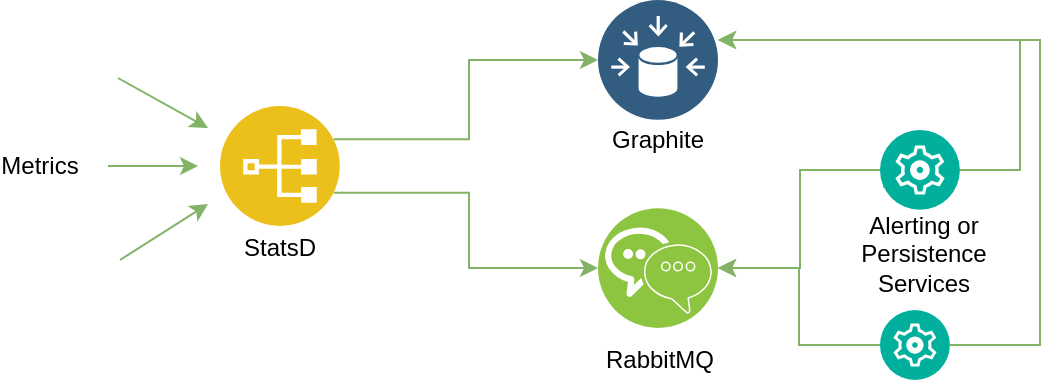 <mxfile version="13.1.14" type="device"><diagram id="Ht1M8jgEwFfnCIfOTk4-" name="Page-1"><mxGraphModel dx="1106" dy="1510" grid="1" gridSize="10" guides="1" tooltips="1" connect="1" arrows="1" fold="1" page="1" pageScale="1" pageWidth="1169" pageHeight="827" math="0" shadow="0"><root><mxCell id="0"/><mxCell id="1" parent="0"/><mxCell id="TJNdgpzwrnzL-863m_bz-18" style="edgeStyle=orthogonalEdgeStyle;rounded=0;orthogonalLoop=1;jettySize=auto;html=1;exitX=0;exitY=0.5;exitDx=0;exitDy=0;entryX=1;entryY=0.5;entryDx=0;entryDy=0;fillColor=#d5e8d4;strokeColor=#82b366;" parent="1" source="TJNdgpzwrnzL-863m_bz-3" target="TJNdgpzwrnzL-863m_bz-5" edge="1"><mxGeometry relative="1" as="geometry"/></mxCell><mxCell id="TJNdgpzwrnzL-863m_bz-28" style="edgeStyle=orthogonalEdgeStyle;rounded=0;orthogonalLoop=1;jettySize=auto;html=1;exitX=1;exitY=0.5;exitDx=0;exitDy=0;fillColor=#d5e8d4;strokeColor=#82b366;" parent="1" edge="1" source="TJNdgpzwrnzL-863m_bz-3"><mxGeometry relative="1" as="geometry"><mxPoint x="659" y="-760" as="targetPoint"/><mxPoint x="789" y="-600" as="sourcePoint"/><Array as="points"><mxPoint x="820" y="-607"/><mxPoint x="820" y="-760"/></Array></mxGeometry></mxCell><mxCell id="TJNdgpzwrnzL-863m_bz-3" value="" style="aspect=fixed;perimeter=ellipsePerimeter;html=1;align=center;shadow=0;dashed=0;fontColor=#4277BB;labelBackgroundColor=#ffffff;fontSize=12;spacingTop=3;image;image=img/lib/ibm/management/management.svg;" parent="1" vertex="1"><mxGeometry x="740" y="-625" width="35" height="35" as="geometry"/></mxCell><mxCell id="TJNdgpzwrnzL-863m_bz-5" value="" style="aspect=fixed;perimeter=ellipsePerimeter;html=1;align=center;shadow=0;dashed=0;fontColor=#4277BB;labelBackgroundColor=#ffffff;fontSize=12;spacingTop=3;image;image=img/lib/ibm/infrastructure/enterprise_messaging.svg;" parent="1" vertex="1"><mxGeometry x="599" y="-676" width="60" height="60" as="geometry"/></mxCell><mxCell id="TJNdgpzwrnzL-863m_bz-7" value="" style="aspect=fixed;perimeter=ellipsePerimeter;html=1;align=center;shadow=0;dashed=0;fontColor=#4277BB;labelBackgroundColor=#ffffff;fontSize=12;spacingTop=3;image;image=img/lib/ibm/data/data_sources.svg;" parent="1" vertex="1"><mxGeometry x="599" y="-780" width="60" height="60" as="geometry"/></mxCell><mxCell id="TJNdgpzwrnzL-863m_bz-23" style="edgeStyle=orthogonalEdgeStyle;rounded=0;orthogonalLoop=1;jettySize=auto;html=1;exitX=1;exitY=0.25;exitDx=0;exitDy=0;entryX=0;entryY=0.5;entryDx=0;entryDy=0;fillColor=#d5e8d4;strokeColor=#82b366;" parent="1" source="TJNdgpzwrnzL-863m_bz-8" target="TJNdgpzwrnzL-863m_bz-7" edge="1"><mxGeometry relative="1" as="geometry"/></mxCell><mxCell id="TJNdgpzwrnzL-863m_bz-24" style="edgeStyle=orthogonalEdgeStyle;rounded=0;orthogonalLoop=1;jettySize=auto;html=1;exitX=1;exitY=0.75;exitDx=0;exitDy=0;entryX=0;entryY=0.5;entryDx=0;entryDy=0;fillColor=#d5e8d4;strokeColor=#82b366;" parent="1" source="TJNdgpzwrnzL-863m_bz-8" target="TJNdgpzwrnzL-863m_bz-5" edge="1"><mxGeometry relative="1" as="geometry"/></mxCell><mxCell id="TJNdgpzwrnzL-863m_bz-8" value="" style="aspect=fixed;perimeter=ellipsePerimeter;html=1;align=center;shadow=0;dashed=0;fontColor=#4277BB;labelBackgroundColor=#ffffff;fontSize=12;spacingTop=3;image;image=img/lib/ibm/applications/index.svg;imageBackground=none;" parent="1" vertex="1"><mxGeometry x="410" y="-727" width="60" height="60" as="geometry"/></mxCell><mxCell id="TJNdgpzwrnzL-863m_bz-17" style="edgeStyle=orthogonalEdgeStyle;rounded=0;orthogonalLoop=1;jettySize=auto;html=1;exitX=0;exitY=0.75;exitDx=0;exitDy=0;entryX=1;entryY=0.5;entryDx=0;entryDy=0;fillColor=#d5e8d4;strokeColor=#82b366;" parent="1" source="TJNdgpzwrnzL-863m_bz-9" target="TJNdgpzwrnzL-863m_bz-5" edge="1"><mxGeometry relative="1" as="geometry"><Array as="points"><mxPoint x="742" y="-695"/><mxPoint x="700" y="-695"/><mxPoint x="700" y="-646"/></Array></mxGeometry></mxCell><mxCell id="TJNdgpzwrnzL-863m_bz-27" style="edgeStyle=orthogonalEdgeStyle;rounded=0;orthogonalLoop=1;jettySize=auto;html=1;fillColor=#d5e8d4;strokeColor=#82b366;" parent="1" edge="1"><mxGeometry relative="1" as="geometry"><mxPoint x="659" y="-760" as="targetPoint"/><mxPoint x="773" y="-695" as="sourcePoint"/><Array as="points"><mxPoint x="810" y="-695"/><mxPoint x="810" y="-760"/></Array></mxGeometry></mxCell><mxCell id="TJNdgpzwrnzL-863m_bz-9" value="" style="aspect=fixed;perimeter=ellipsePerimeter;html=1;align=center;shadow=0;dashed=0;fontColor=#4277BB;labelBackgroundColor=#ffffff;fontSize=12;spacingTop=3;image;image=img/lib/ibm/management/management.svg;" parent="1" vertex="1"><mxGeometry x="740" y="-715" width="40" height="40" as="geometry"/></mxCell><mxCell id="TJNdgpzwrnzL-863m_bz-11" value="StatsD" style="text;html=1;strokeColor=none;fillColor=none;align=center;verticalAlign=middle;whiteSpace=wrap;rounded=0;strokeWidth=1;fontStyle=0" parent="1" vertex="1"><mxGeometry x="420" y="-666" width="40" height="20" as="geometry"/></mxCell><mxCell id="TJNdgpzwrnzL-863m_bz-12" value="Graphite" style="text;html=1;strokeColor=none;fillColor=none;align=center;verticalAlign=middle;whiteSpace=wrap;rounded=0;" parent="1" vertex="1"><mxGeometry x="609" y="-720" width="40" height="20" as="geometry"/></mxCell><mxCell id="TJNdgpzwrnzL-863m_bz-15" value="RabbitMQ" style="text;html=1;strokeColor=none;fillColor=none;align=center;verticalAlign=middle;whiteSpace=wrap;rounded=0;" parent="1" vertex="1"><mxGeometry x="610" y="-610" width="40" height="20" as="geometry"/></mxCell><mxCell id="TJNdgpzwrnzL-863m_bz-25" value="Alerting or Persistence&lt;br&gt;Services" style="text;html=1;strokeColor=none;fillColor=none;align=center;verticalAlign=middle;whiteSpace=wrap;rounded=0;" parent="1" vertex="1"><mxGeometry x="742" y="-663" width="40" height="20" as="geometry"/></mxCell><mxCell id="N2DQTtpIVOuTB7YUXDpu-4" value="" style="endArrow=classic;html=1;fillColor=#d5e8d4;strokeColor=#82b366;" edge="1" parent="1"><mxGeometry width="50" height="50" relative="1" as="geometry"><mxPoint x="360" y="-650" as="sourcePoint"/><mxPoint x="404" y="-678" as="targetPoint"/></mxGeometry></mxCell><mxCell id="N2DQTtpIVOuTB7YUXDpu-6" value="" style="endArrow=classic;html=1;fillColor=#d5e8d4;strokeColor=#82b366;" edge="1" parent="1"><mxGeometry width="50" height="50" relative="1" as="geometry"><mxPoint x="359" y="-741" as="sourcePoint"/><mxPoint x="404" y="-716" as="targetPoint"/></mxGeometry></mxCell><mxCell id="N2DQTtpIVOuTB7YUXDpu-7" value="" style="endArrow=classic;html=1;fillColor=#d5e8d4;strokeColor=#82b366;" edge="1" parent="1"><mxGeometry width="50" height="50" relative="1" as="geometry"><mxPoint x="354" y="-697" as="sourcePoint"/><mxPoint x="399" y="-697" as="targetPoint"/></mxGeometry></mxCell><mxCell id="N2DQTtpIVOuTB7YUXDpu-8" value="Metrics" style="text;html=1;strokeColor=none;fillColor=none;align=center;verticalAlign=middle;whiteSpace=wrap;rounded=0;" vertex="1" parent="1"><mxGeometry x="300" y="-707" width="40" height="20" as="geometry"/></mxCell></root></mxGraphModel></diagram></mxfile>